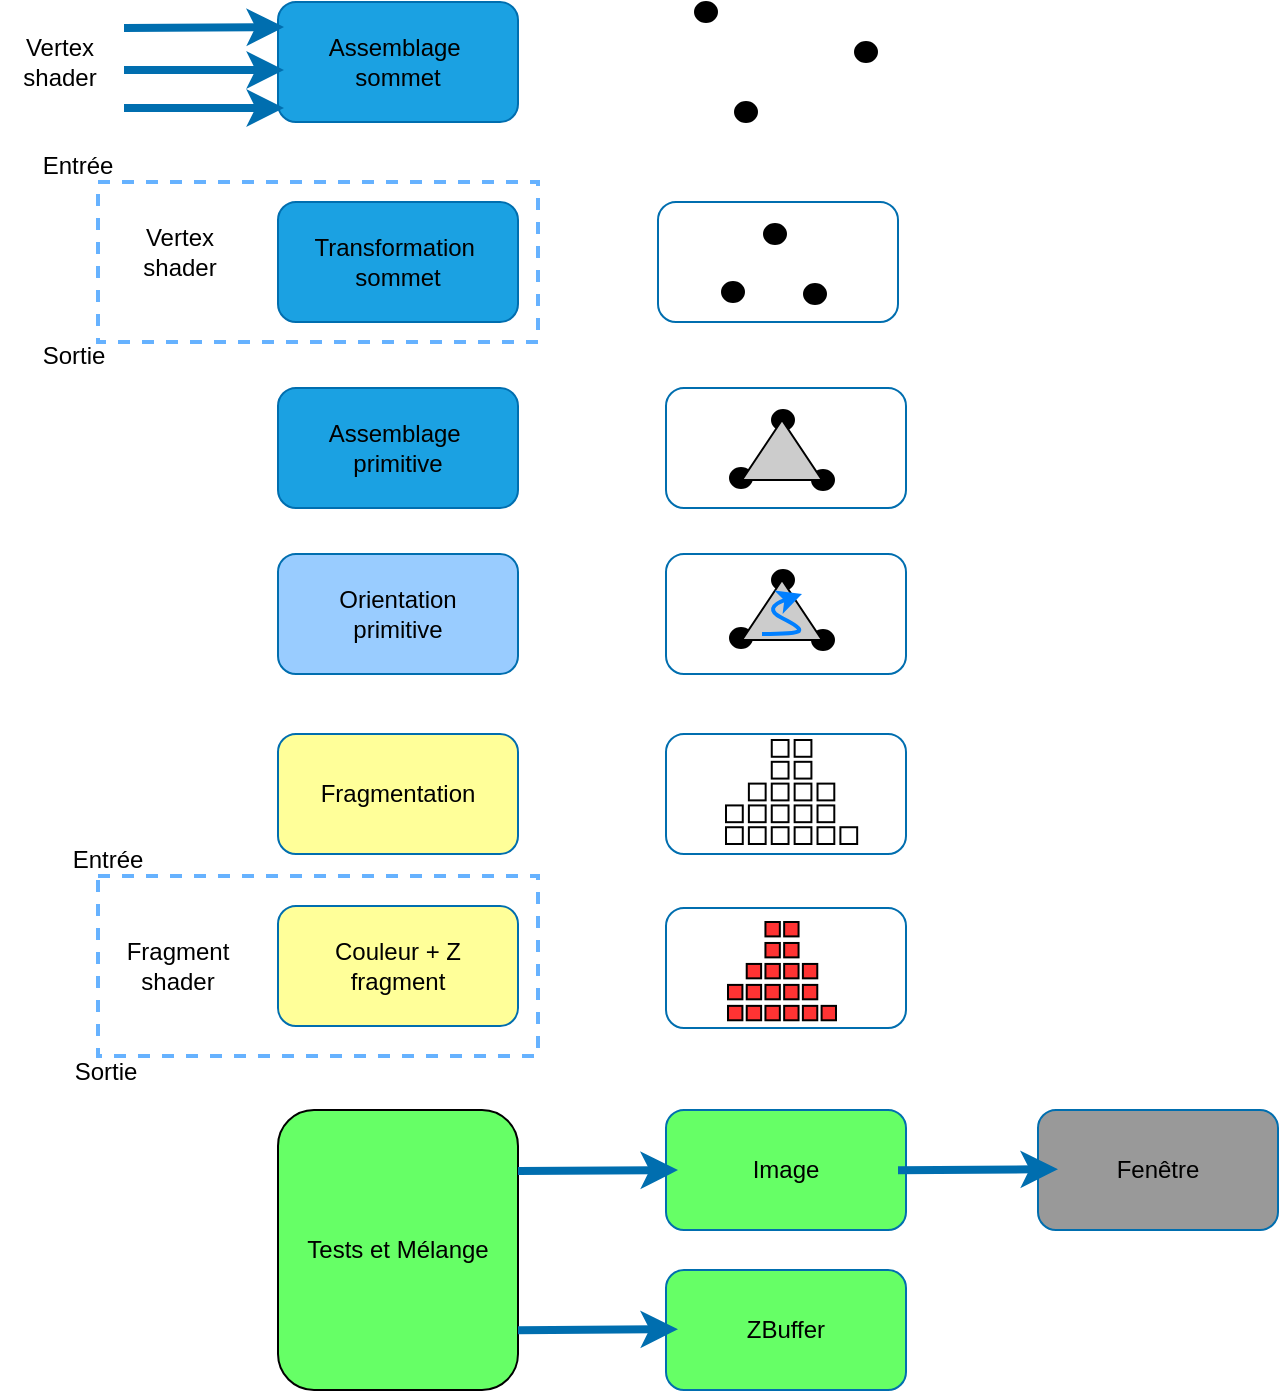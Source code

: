<mxfile version="22.0.3" type="device">
  <diagram id="C5RBs43oDa-KdzZeNtuy" name="Page-1">
    <mxGraphModel dx="1122" dy="813" grid="1" gridSize="10" guides="1" tooltips="1" connect="1" arrows="1" fold="1" page="1" pageScale="1" pageWidth="827" pageHeight="1169" math="0" shadow="0">
      <root>
        <mxCell id="WIyWlLk6GJQsqaUBKTNV-0" />
        <mxCell id="WIyWlLk6GJQsqaUBKTNV-1" parent="WIyWlLk6GJQsqaUBKTNV-0" />
        <mxCell id="WIyWlLk6GJQsqaUBKTNV-3" value="&lt;font color=&quot;#000000&quot;&gt;Assemblage&amp;nbsp;&lt;br&gt;sommet&lt;/font&gt;" style="rounded=1;whiteSpace=wrap;html=1;fontSize=12;glass=0;strokeWidth=1;shadow=0;fillColor=#1ba1e2;fontColor=#ffffff;strokeColor=#006EAF;" parent="WIyWlLk6GJQsqaUBKTNV-1" vertex="1">
          <mxGeometry x="160" y="60" width="120" height="60" as="geometry" />
        </mxCell>
        <mxCell id="WIyWlLk6GJQsqaUBKTNV-11" value="Tests et Mélange" style="rounded=1;whiteSpace=wrap;html=1;fontSize=12;glass=0;strokeWidth=1;shadow=0;fillColor=#66FF66;" parent="WIyWlLk6GJQsqaUBKTNV-1" vertex="1">
          <mxGeometry x="160" y="614" width="120" height="140" as="geometry" />
        </mxCell>
        <mxCell id="Tu8KCkuSeomywF8r2Gp_-1" value="" style="endArrow=classic;html=1;rounded=0;entryX=0;entryY=0.25;entryDx=0;entryDy=0;strokeWidth=4;fillColor=#1ba1e2;strokeColor=#006EAF;" parent="WIyWlLk6GJQsqaUBKTNV-1" edge="1">
          <mxGeometry width="50" height="50" relative="1" as="geometry">
            <mxPoint x="83" y="73" as="sourcePoint" />
            <mxPoint x="163" y="72.5" as="targetPoint" />
          </mxGeometry>
        </mxCell>
        <mxCell id="Tu8KCkuSeomywF8r2Gp_-2" value="" style="endArrow=classic;html=1;rounded=0;entryX=0;entryY=0.25;entryDx=0;entryDy=0;strokeWidth=4;fillColor=#1ba1e2;strokeColor=#006EAF;" parent="WIyWlLk6GJQsqaUBKTNV-1" edge="1">
          <mxGeometry width="50" height="50" relative="1" as="geometry">
            <mxPoint x="83" y="94" as="sourcePoint" />
            <mxPoint x="163" y="94" as="targetPoint" />
          </mxGeometry>
        </mxCell>
        <mxCell id="Tu8KCkuSeomywF8r2Gp_-3" value="" style="endArrow=classic;html=1;rounded=0;entryX=0;entryY=0.25;entryDx=0;entryDy=0;strokeWidth=4;fillColor=#1ba1e2;strokeColor=#006EAF;" parent="WIyWlLk6GJQsqaUBKTNV-1" edge="1">
          <mxGeometry width="50" height="50" relative="1" as="geometry">
            <mxPoint x="83" y="113" as="sourcePoint" />
            <mxPoint x="163" y="113" as="targetPoint" />
          </mxGeometry>
        </mxCell>
        <mxCell id="Tu8KCkuSeomywF8r2Gp_-4" value="" style="verticalLabelPosition=bottom;verticalAlign=top;html=1;shape=mxgraph.flowchart.on-page_reference;fillColor=#000000;" parent="WIyWlLk6GJQsqaUBKTNV-1" vertex="1">
          <mxGeometry x="368.5" y="60" width="11" height="10" as="geometry" />
        </mxCell>
        <mxCell id="Tu8KCkuSeomywF8r2Gp_-5" value="" style="verticalLabelPosition=bottom;verticalAlign=top;html=1;shape=mxgraph.flowchart.on-page_reference;fillColor=#000000;" parent="WIyWlLk6GJQsqaUBKTNV-1" vertex="1">
          <mxGeometry x="448.5" y="80" width="11" height="10" as="geometry" />
        </mxCell>
        <mxCell id="Tu8KCkuSeomywF8r2Gp_-6" value="" style="verticalLabelPosition=bottom;verticalAlign=top;html=1;shape=mxgraph.flowchart.on-page_reference;fillColor=#000000;" parent="WIyWlLk6GJQsqaUBKTNV-1" vertex="1">
          <mxGeometry x="388.5" y="110" width="11" height="10" as="geometry" />
        </mxCell>
        <mxCell id="Tu8KCkuSeomywF8r2Gp_-9" value="&lt;font color=&quot;#000000&quot;&gt;Transformation&amp;nbsp;&lt;br&gt;sommet&lt;/font&gt;" style="rounded=1;whiteSpace=wrap;html=1;fontSize=12;glass=0;strokeWidth=1;shadow=0;fillColor=#1ba1e2;fontColor=#ffffff;strokeColor=#006EAF;" parent="WIyWlLk6GJQsqaUBKTNV-1" vertex="1">
          <mxGeometry x="160" y="160" width="120" height="60" as="geometry" />
        </mxCell>
        <mxCell id="Tu8KCkuSeomywF8r2Gp_-10" value="&lt;font color=&quot;#000000&quot;&gt;Assemblage&amp;nbsp;&lt;br&gt;primitive&lt;br&gt;&lt;/font&gt;" style="rounded=1;whiteSpace=wrap;html=1;fontSize=12;glass=0;strokeWidth=1;shadow=0;fillColor=#1ba1e2;fontColor=#ffffff;strokeColor=#006EAF;" parent="WIyWlLk6GJQsqaUBKTNV-1" vertex="1">
          <mxGeometry x="160" y="253" width="120" height="60" as="geometry" />
        </mxCell>
        <mxCell id="Tu8KCkuSeomywF8r2Gp_-11" value="&lt;font color=&quot;#000000&quot;&gt;Orientation&lt;br&gt;primitive&lt;/font&gt;" style="rounded=1;whiteSpace=wrap;html=1;fontSize=12;glass=0;strokeWidth=1;shadow=0;fillColor=#99CCFF;fontColor=#ffffff;strokeColor=#006EAF;" parent="WIyWlLk6GJQsqaUBKTNV-1" vertex="1">
          <mxGeometry x="160" y="336" width="120" height="60" as="geometry" />
        </mxCell>
        <mxCell id="Tu8KCkuSeomywF8r2Gp_-12" value="&lt;font color=&quot;#000000&quot;&gt;Fragmentation&lt;/font&gt;" style="rounded=1;whiteSpace=wrap;html=1;fontSize=12;glass=0;strokeWidth=1;shadow=0;fillColor=#FFFF99;fontColor=#ffffff;strokeColor=#006EAF;" parent="WIyWlLk6GJQsqaUBKTNV-1" vertex="1">
          <mxGeometry x="160" y="426" width="120" height="60" as="geometry" />
        </mxCell>
        <mxCell id="Tu8KCkuSeomywF8r2Gp_-13" value="&lt;font color=&quot;#000000&quot;&gt;Couleur + Z&lt;br&gt;fragment&lt;/font&gt;" style="rounded=1;whiteSpace=wrap;html=1;fontSize=12;glass=0;strokeWidth=1;shadow=0;fillColor=#FFFF99;fontColor=#ffffff;strokeColor=#006EAF;" parent="WIyWlLk6GJQsqaUBKTNV-1" vertex="1">
          <mxGeometry x="160" y="512" width="120" height="60" as="geometry" />
        </mxCell>
        <mxCell id="Tu8KCkuSeomywF8r2Gp_-14" value="" style="rounded=1;whiteSpace=wrap;html=1;fontSize=12;glass=0;strokeWidth=1;shadow=0;fillColor=none;fontColor=#ffffff;strokeColor=#006EAF;" parent="WIyWlLk6GJQsqaUBKTNV-1" vertex="1">
          <mxGeometry x="350" y="160" width="120" height="60" as="geometry" />
        </mxCell>
        <mxCell id="Tu8KCkuSeomywF8r2Gp_-19" value="" style="rounded=1;whiteSpace=wrap;html=1;fontSize=12;glass=0;strokeWidth=1;shadow=0;fillColor=none;fontColor=#ffffff;strokeColor=#006EAF;" parent="WIyWlLk6GJQsqaUBKTNV-1" vertex="1">
          <mxGeometry x="354" y="253" width="120" height="60" as="geometry" />
        </mxCell>
        <mxCell id="Tu8KCkuSeomywF8r2Gp_-20" value="" style="rounded=1;whiteSpace=wrap;html=1;fontSize=12;glass=0;strokeWidth=1;shadow=0;fillColor=none;fontColor=#ffffff;strokeColor=#006EAF;" parent="WIyWlLk6GJQsqaUBKTNV-1" vertex="1">
          <mxGeometry x="354" y="336" width="120" height="60" as="geometry" />
        </mxCell>
        <mxCell id="Tu8KCkuSeomywF8r2Gp_-21" value="" style="rounded=1;whiteSpace=wrap;html=1;fontSize=12;glass=0;strokeWidth=1;shadow=0;fillColor=none;fontColor=#ffffff;strokeColor=#006EAF;" parent="WIyWlLk6GJQsqaUBKTNV-1" vertex="1">
          <mxGeometry x="354" y="426" width="120" height="60" as="geometry" />
        </mxCell>
        <mxCell id="Tu8KCkuSeomywF8r2Gp_-23" value="&lt;font color=&quot;#000000&quot;&gt;ZBuffer&lt;/font&gt;" style="rounded=1;whiteSpace=wrap;html=1;fontSize=12;glass=0;strokeWidth=1;shadow=0;fillColor=#66FF66;fontColor=#ffffff;strokeColor=#006EAF;" parent="WIyWlLk6GJQsqaUBKTNV-1" vertex="1">
          <mxGeometry x="354" y="694" width="120" height="60" as="geometry" />
        </mxCell>
        <mxCell id="Tu8KCkuSeomywF8r2Gp_-24" value="&lt;font color=&quot;#000000&quot;&gt;Image&lt;/font&gt;" style="rounded=1;whiteSpace=wrap;html=1;fontSize=12;glass=0;strokeWidth=1;shadow=0;fillColor=#66FF66;fontColor=#ffffff;strokeColor=#006EAF;" parent="WIyWlLk6GJQsqaUBKTNV-1" vertex="1">
          <mxGeometry x="354" y="614" width="120" height="60" as="geometry" />
        </mxCell>
        <mxCell id="Tu8KCkuSeomywF8r2Gp_-26" value="&lt;font color=&quot;#000000&quot;&gt;Fenêtre&lt;/font&gt;" style="rounded=1;whiteSpace=wrap;html=1;fontSize=12;glass=0;strokeWidth=1;shadow=0;fillColor=#999999;fontColor=#ffffff;strokeColor=#006EAF;" parent="WIyWlLk6GJQsqaUBKTNV-1" vertex="1">
          <mxGeometry x="540" y="614" width="120" height="60" as="geometry" />
        </mxCell>
        <mxCell id="Tu8KCkuSeomywF8r2Gp_-27" value="" style="endArrow=classic;html=1;rounded=0;entryX=0;entryY=0.25;entryDx=0;entryDy=0;strokeWidth=4;fillColor=#1ba1e2;strokeColor=#006EAF;" parent="WIyWlLk6GJQsqaUBKTNV-1" edge="1">
          <mxGeometry width="50" height="50" relative="1" as="geometry">
            <mxPoint x="280" y="644.5" as="sourcePoint" />
            <mxPoint x="360" y="644" as="targetPoint" />
          </mxGeometry>
        </mxCell>
        <mxCell id="Tu8KCkuSeomywF8r2Gp_-29" value="" style="rounded=0;whiteSpace=wrap;html=1;fillColor=none;dashed=1;strokeColor=#66B2FF;strokeWidth=2;" parent="WIyWlLk6GJQsqaUBKTNV-1" vertex="1">
          <mxGeometry x="70" y="150" width="220" height="80" as="geometry" />
        </mxCell>
        <mxCell id="Tu8KCkuSeomywF8r2Gp_-30" value="Vertex&lt;br&gt;shader" style="text;html=1;strokeColor=none;fillColor=none;align=center;verticalAlign=middle;whiteSpace=wrap;rounded=0;" parent="WIyWlLk6GJQsqaUBKTNV-1" vertex="1">
          <mxGeometry x="81" y="170" width="60" height="30" as="geometry" />
        </mxCell>
        <mxCell id="Tu8KCkuSeomywF8r2Gp_-32" value="Fragment&lt;br&gt;shader" style="text;html=1;strokeColor=none;fillColor=none;align=center;verticalAlign=middle;whiteSpace=wrap;rounded=0;" parent="WIyWlLk6GJQsqaUBKTNV-1" vertex="1">
          <mxGeometry x="80" y="527" width="60" height="30" as="geometry" />
        </mxCell>
        <mxCell id="Tu8KCkuSeomywF8r2Gp_-33" value="" style="rounded=0;whiteSpace=wrap;html=1;fillColor=none;dashed=1;strokeColor=#66B2FF;strokeWidth=2;" parent="WIyWlLk6GJQsqaUBKTNV-1" vertex="1">
          <mxGeometry x="70" y="497" width="220" height="90" as="geometry" />
        </mxCell>
        <mxCell id="Tu8KCkuSeomywF8r2Gp_-35" value="" style="verticalLabelPosition=bottom;verticalAlign=top;html=1;shape=mxgraph.flowchart.on-page_reference;fillColor=#000000;" parent="WIyWlLk6GJQsqaUBKTNV-1" vertex="1">
          <mxGeometry x="407" y="264" width="11" height="10" as="geometry" />
        </mxCell>
        <mxCell id="Tu8KCkuSeomywF8r2Gp_-36" value="" style="verticalLabelPosition=bottom;verticalAlign=top;html=1;shape=mxgraph.flowchart.on-page_reference;fillColor=#000000;" parent="WIyWlLk6GJQsqaUBKTNV-1" vertex="1">
          <mxGeometry x="427" y="294" width="11" height="10" as="geometry" />
        </mxCell>
        <mxCell id="Tu8KCkuSeomywF8r2Gp_-37" value="" style="verticalLabelPosition=bottom;verticalAlign=top;html=1;shape=mxgraph.flowchart.on-page_reference;fillColor=#000000;" parent="WIyWlLk6GJQsqaUBKTNV-1" vertex="1">
          <mxGeometry x="386" y="293" width="11" height="10" as="geometry" />
        </mxCell>
        <mxCell id="Tu8KCkuSeomywF8r2Gp_-44" value="" style="endArrow=classic;html=1;rounded=0;entryX=0;entryY=0.25;entryDx=0;entryDy=0;strokeWidth=4;fillColor=#1ba1e2;strokeColor=#006EAF;" parent="WIyWlLk6GJQsqaUBKTNV-1" edge="1">
          <mxGeometry width="50" height="50" relative="1" as="geometry">
            <mxPoint x="280" y="724.08" as="sourcePoint" />
            <mxPoint x="360" y="723.58" as="targetPoint" />
          </mxGeometry>
        </mxCell>
        <mxCell id="Tu8KCkuSeomywF8r2Gp_-45" value="" style="endArrow=classic;html=1;rounded=0;entryX=0;entryY=0.25;entryDx=0;entryDy=0;strokeWidth=4;fillColor=#1ba1e2;strokeColor=#006EAF;" parent="WIyWlLk6GJQsqaUBKTNV-1" edge="1">
          <mxGeometry width="50" height="50" relative="1" as="geometry">
            <mxPoint x="470" y="644.08" as="sourcePoint" />
            <mxPoint x="550" y="643.58" as="targetPoint" />
          </mxGeometry>
        </mxCell>
        <mxCell id="Tu8KCkuSeomywF8r2Gp_-46" value="Vertex&lt;br&gt;shader" style="text;html=1;strokeColor=none;fillColor=none;align=center;verticalAlign=middle;whiteSpace=wrap;rounded=0;" parent="WIyWlLk6GJQsqaUBKTNV-1" vertex="1">
          <mxGeometry x="21" y="75" width="60" height="30" as="geometry" />
        </mxCell>
        <mxCell id="Tu8KCkuSeomywF8r2Gp_-47" value="Entrée" style="text;html=1;strokeColor=none;fillColor=none;align=center;verticalAlign=middle;whiteSpace=wrap;rounded=0;" parent="WIyWlLk6GJQsqaUBKTNV-1" vertex="1">
          <mxGeometry x="30" y="128" width="60" height="28" as="geometry" />
        </mxCell>
        <mxCell id="Tu8KCkuSeomywF8r2Gp_-48" value="Sortie" style="text;html=1;strokeColor=none;fillColor=none;align=center;verticalAlign=middle;whiteSpace=wrap;rounded=0;" parent="WIyWlLk6GJQsqaUBKTNV-1" vertex="1">
          <mxGeometry x="28" y="222" width="60" height="30" as="geometry" />
        </mxCell>
        <mxCell id="Tu8KCkuSeomywF8r2Gp_-49" value="Entrée" style="text;html=1;strokeColor=none;fillColor=none;align=center;verticalAlign=middle;whiteSpace=wrap;rounded=0;" parent="WIyWlLk6GJQsqaUBKTNV-1" vertex="1">
          <mxGeometry x="45" y="474" width="60" height="30" as="geometry" />
        </mxCell>
        <mxCell id="Tu8KCkuSeomywF8r2Gp_-50" value="Sortie" style="text;html=1;strokeColor=none;fillColor=none;align=center;verticalAlign=middle;whiteSpace=wrap;rounded=0;" parent="WIyWlLk6GJQsqaUBKTNV-1" vertex="1">
          <mxGeometry x="44" y="580" width="60" height="30" as="geometry" />
        </mxCell>
        <mxCell id="Tu8KCkuSeomywF8r2Gp_-52" value="" style="triangle;whiteSpace=wrap;html=1;rotation=-90;fillColor=#CCCCCC;" parent="WIyWlLk6GJQsqaUBKTNV-1" vertex="1">
          <mxGeometry x="397" y="264" width="30" height="40" as="geometry" />
        </mxCell>
        <mxCell id="Tu8KCkuSeomywF8r2Gp_-57" value="" style="verticalLabelPosition=bottom;verticalAlign=top;html=1;shape=mxgraph.flowchart.on-page_reference;fillColor=#000000;" parent="WIyWlLk6GJQsqaUBKTNV-1" vertex="1">
          <mxGeometry x="407" y="344" width="11" height="10" as="geometry" />
        </mxCell>
        <mxCell id="Tu8KCkuSeomywF8r2Gp_-58" value="" style="verticalLabelPosition=bottom;verticalAlign=top;html=1;shape=mxgraph.flowchart.on-page_reference;fillColor=#000000;" parent="WIyWlLk6GJQsqaUBKTNV-1" vertex="1">
          <mxGeometry x="427" y="374" width="11" height="10" as="geometry" />
        </mxCell>
        <mxCell id="Tu8KCkuSeomywF8r2Gp_-59" value="" style="verticalLabelPosition=bottom;verticalAlign=top;html=1;shape=mxgraph.flowchart.on-page_reference;fillColor=#000000;" parent="WIyWlLk6GJQsqaUBKTNV-1" vertex="1">
          <mxGeometry x="386" y="373" width="11" height="10" as="geometry" />
        </mxCell>
        <mxCell id="Tu8KCkuSeomywF8r2Gp_-60" value="" style="triangle;whiteSpace=wrap;html=1;rotation=-90;fillColor=#CCCCCC;" parent="WIyWlLk6GJQsqaUBKTNV-1" vertex="1">
          <mxGeometry x="397" y="344" width="30" height="40" as="geometry" />
        </mxCell>
        <mxCell id="Tu8KCkuSeomywF8r2Gp_-63" value="" style="verticalLabelPosition=bottom;verticalAlign=top;html=1;shape=mxgraph.flowchart.on-page_reference;fillColor=#000000;" parent="WIyWlLk6GJQsqaUBKTNV-1" vertex="1">
          <mxGeometry x="403" y="171" width="11" height="10" as="geometry" />
        </mxCell>
        <mxCell id="Tu8KCkuSeomywF8r2Gp_-64" value="" style="verticalLabelPosition=bottom;verticalAlign=top;html=1;shape=mxgraph.flowchart.on-page_reference;fillColor=#000000;" parent="WIyWlLk6GJQsqaUBKTNV-1" vertex="1">
          <mxGeometry x="423" y="201" width="11" height="10" as="geometry" />
        </mxCell>
        <mxCell id="Tu8KCkuSeomywF8r2Gp_-65" value="" style="verticalLabelPosition=bottom;verticalAlign=top;html=1;shape=mxgraph.flowchart.on-page_reference;fillColor=#000000;" parent="WIyWlLk6GJQsqaUBKTNV-1" vertex="1">
          <mxGeometry x="382" y="200" width="11" height="10" as="geometry" />
        </mxCell>
        <mxCell id="Tu8KCkuSeomywF8r2Gp_-22" value="" style="rounded=1;whiteSpace=wrap;html=1;fontSize=12;glass=0;strokeWidth=1;shadow=0;fillColor=none;fontColor=#ffffff;strokeColor=#006EAF;" parent="WIyWlLk6GJQsqaUBKTNV-1" vertex="1">
          <mxGeometry x="354" y="513" width="120" height="60" as="geometry" />
        </mxCell>
        <mxCell id="Tu8KCkuSeomywF8r2Gp_-107" value="" style="group" parent="WIyWlLk6GJQsqaUBKTNV-1" vertex="1" connectable="0">
          <mxGeometry x="385" y="520" width="54" height="50" as="geometry" />
        </mxCell>
        <mxCell id="Tu8KCkuSeomywF8r2Gp_-86" value="" style="whiteSpace=wrap;html=1;aspect=fixed;fillColor=#FF3333;" parent="Tu8KCkuSeomywF8r2Gp_-107" vertex="1">
          <mxGeometry x="18.72" width="7.2" height="7.2" as="geometry" />
        </mxCell>
        <mxCell id="Tu8KCkuSeomywF8r2Gp_-87" value="" style="whiteSpace=wrap;html=1;aspect=fixed;fillColor=#FF3333;" parent="Tu8KCkuSeomywF8r2Gp_-107" vertex="1">
          <mxGeometry x="28.08" width="7.2" height="7.2" as="geometry" />
        </mxCell>
        <mxCell id="Tu8KCkuSeomywF8r2Gp_-88" value="" style="whiteSpace=wrap;html=1;aspect=fixed;fillColor=#FF3333;" parent="Tu8KCkuSeomywF8r2Gp_-107" vertex="1">
          <mxGeometry x="18.72" y="10.484" width="7.2" height="7.2" as="geometry" />
        </mxCell>
        <mxCell id="Tu8KCkuSeomywF8r2Gp_-89" value="" style="whiteSpace=wrap;html=1;aspect=fixed;fillColor=#FF3333;" parent="Tu8KCkuSeomywF8r2Gp_-107" vertex="1">
          <mxGeometry x="28.08" y="10.484" width="7.2" height="7.2" as="geometry" />
        </mxCell>
        <mxCell id="Tu8KCkuSeomywF8r2Gp_-90" value="" style="whiteSpace=wrap;html=1;aspect=fixed;fillColor=#FF3333;" parent="Tu8KCkuSeomywF8r2Gp_-107" vertex="1">
          <mxGeometry x="9.36" y="20.968" width="7.2" height="7.2" as="geometry" />
        </mxCell>
        <mxCell id="Tu8KCkuSeomywF8r2Gp_-91" value="" style="whiteSpace=wrap;html=1;aspect=fixed;fillColor=#FF3333;" parent="Tu8KCkuSeomywF8r2Gp_-107" vertex="1">
          <mxGeometry x="18.72" y="20.968" width="7.2" height="7.2" as="geometry" />
        </mxCell>
        <mxCell id="Tu8KCkuSeomywF8r2Gp_-92" value="" style="whiteSpace=wrap;html=1;aspect=fixed;fillColor=#FF3333;" parent="Tu8KCkuSeomywF8r2Gp_-107" vertex="1">
          <mxGeometry x="28.08" y="20.968" width="7.2" height="7.2" as="geometry" />
        </mxCell>
        <mxCell id="Tu8KCkuSeomywF8r2Gp_-93" value="" style="whiteSpace=wrap;html=1;aspect=fixed;fillColor=#FF3333;" parent="Tu8KCkuSeomywF8r2Gp_-107" vertex="1">
          <mxGeometry x="37.44" y="20.968" width="7.2" height="7.2" as="geometry" />
        </mxCell>
        <mxCell id="Tu8KCkuSeomywF8r2Gp_-94" value="" style="whiteSpace=wrap;html=1;aspect=fixed;fillColor=#FF3333;" parent="Tu8KCkuSeomywF8r2Gp_-107" vertex="1">
          <mxGeometry x="9.36" y="31.452" width="7.2" height="7.2" as="geometry" />
        </mxCell>
        <mxCell id="Tu8KCkuSeomywF8r2Gp_-95" value="" style="whiteSpace=wrap;html=1;aspect=fixed;fillColor=#FF3333;" parent="Tu8KCkuSeomywF8r2Gp_-107" vertex="1">
          <mxGeometry x="18.72" y="31.452" width="7.2" height="7.2" as="geometry" />
        </mxCell>
        <mxCell id="Tu8KCkuSeomywF8r2Gp_-96" value="" style="whiteSpace=wrap;html=1;aspect=fixed;fillColor=#FF3333;" parent="Tu8KCkuSeomywF8r2Gp_-107" vertex="1">
          <mxGeometry x="28.08" y="31.452" width="7.2" height="7.2" as="geometry" />
        </mxCell>
        <mxCell id="Tu8KCkuSeomywF8r2Gp_-97" value="" style="whiteSpace=wrap;html=1;aspect=fixed;fillColor=#FF3333;" parent="Tu8KCkuSeomywF8r2Gp_-107" vertex="1">
          <mxGeometry x="37.44" y="31.452" width="7.2" height="7.2" as="geometry" />
        </mxCell>
        <mxCell id="Tu8KCkuSeomywF8r2Gp_-98" value="" style="whiteSpace=wrap;html=1;aspect=fixed;fillColor=#FF3333;" parent="Tu8KCkuSeomywF8r2Gp_-107" vertex="1">
          <mxGeometry x="9.36" y="41.935" width="7.2" height="7.2" as="geometry" />
        </mxCell>
        <mxCell id="Tu8KCkuSeomywF8r2Gp_-99" value="" style="whiteSpace=wrap;html=1;aspect=fixed;fillColor=#FF3333;" parent="Tu8KCkuSeomywF8r2Gp_-107" vertex="1">
          <mxGeometry x="18.72" y="41.935" width="7.2" height="7.2" as="geometry" />
        </mxCell>
        <mxCell id="Tu8KCkuSeomywF8r2Gp_-100" value="" style="whiteSpace=wrap;html=1;aspect=fixed;fillColor=#FF3333;" parent="Tu8KCkuSeomywF8r2Gp_-107" vertex="1">
          <mxGeometry x="28.08" y="41.935" width="7.2" height="7.2" as="geometry" />
        </mxCell>
        <mxCell id="Tu8KCkuSeomywF8r2Gp_-101" value="" style="whiteSpace=wrap;html=1;aspect=fixed;fillColor=#FF3333;" parent="Tu8KCkuSeomywF8r2Gp_-107" vertex="1">
          <mxGeometry x="37.44" y="41.935" width="7.2" height="7.2" as="geometry" />
        </mxCell>
        <mxCell id="Tu8KCkuSeomywF8r2Gp_-102" value="" style="whiteSpace=wrap;html=1;aspect=fixed;fillColor=#FF3333;" parent="Tu8KCkuSeomywF8r2Gp_-107" vertex="1">
          <mxGeometry y="41.935" width="7.2" height="7.2" as="geometry" />
        </mxCell>
        <mxCell id="Tu8KCkuSeomywF8r2Gp_-103" value="" style="whiteSpace=wrap;html=1;aspect=fixed;fillColor=#FF3333;" parent="Tu8KCkuSeomywF8r2Gp_-107" vertex="1">
          <mxGeometry y="31.452" width="7.2" height="7.2" as="geometry" />
        </mxCell>
        <mxCell id="Tu8KCkuSeomywF8r2Gp_-104" value="" style="whiteSpace=wrap;html=1;aspect=fixed;fillColor=#FF3333;" parent="Tu8KCkuSeomywF8r2Gp_-107" vertex="1">
          <mxGeometry x="46.8" y="41.935" width="7.2" height="7.2" as="geometry" />
        </mxCell>
        <mxCell id="Tu8KCkuSeomywF8r2Gp_-108" value="" style="group" parent="WIyWlLk6GJQsqaUBKTNV-1" vertex="1" connectable="0">
          <mxGeometry x="384" y="429" width="66" height="52" as="geometry" />
        </mxCell>
        <mxCell id="Tu8KCkuSeomywF8r2Gp_-67" value="" style="whiteSpace=wrap;html=1;aspect=fixed;" parent="Tu8KCkuSeomywF8r2Gp_-108" vertex="1">
          <mxGeometry x="22.88" width="8.387" height="8.387" as="geometry" />
        </mxCell>
        <mxCell id="Tu8KCkuSeomywF8r2Gp_-68" value="" style="whiteSpace=wrap;html=1;aspect=fixed;" parent="Tu8KCkuSeomywF8r2Gp_-108" vertex="1">
          <mxGeometry x="34.32" width="8.387" height="8.387" as="geometry" />
        </mxCell>
        <mxCell id="Tu8KCkuSeomywF8r2Gp_-69" value="" style="whiteSpace=wrap;html=1;aspect=fixed;" parent="Tu8KCkuSeomywF8r2Gp_-108" vertex="1">
          <mxGeometry x="22.88" y="10.903" width="8.387" height="8.387" as="geometry" />
        </mxCell>
        <mxCell id="Tu8KCkuSeomywF8r2Gp_-70" value="" style="whiteSpace=wrap;html=1;aspect=fixed;" parent="Tu8KCkuSeomywF8r2Gp_-108" vertex="1">
          <mxGeometry x="34.32" y="10.903" width="8.387" height="8.387" as="geometry" />
        </mxCell>
        <mxCell id="Tu8KCkuSeomywF8r2Gp_-71" value="" style="whiteSpace=wrap;html=1;aspect=fixed;" parent="Tu8KCkuSeomywF8r2Gp_-108" vertex="1">
          <mxGeometry x="11.44" y="21.806" width="8.387" height="8.387" as="geometry" />
        </mxCell>
        <mxCell id="Tu8KCkuSeomywF8r2Gp_-72" value="" style="whiteSpace=wrap;html=1;aspect=fixed;" parent="Tu8KCkuSeomywF8r2Gp_-108" vertex="1">
          <mxGeometry x="22.88" y="21.806" width="8.387" height="8.387" as="geometry" />
        </mxCell>
        <mxCell id="Tu8KCkuSeomywF8r2Gp_-73" value="" style="whiteSpace=wrap;html=1;aspect=fixed;" parent="Tu8KCkuSeomywF8r2Gp_-108" vertex="1">
          <mxGeometry x="34.32" y="21.806" width="8.387" height="8.387" as="geometry" />
        </mxCell>
        <mxCell id="Tu8KCkuSeomywF8r2Gp_-74" value="" style="whiteSpace=wrap;html=1;aspect=fixed;" parent="Tu8KCkuSeomywF8r2Gp_-108" vertex="1">
          <mxGeometry x="45.76" y="21.806" width="8.387" height="8.387" as="geometry" />
        </mxCell>
        <mxCell id="Tu8KCkuSeomywF8r2Gp_-75" value="" style="whiteSpace=wrap;html=1;aspect=fixed;" parent="Tu8KCkuSeomywF8r2Gp_-108" vertex="1">
          <mxGeometry x="11.44" y="32.71" width="8.387" height="8.387" as="geometry" />
        </mxCell>
        <mxCell id="Tu8KCkuSeomywF8r2Gp_-76" value="" style="whiteSpace=wrap;html=1;aspect=fixed;" parent="Tu8KCkuSeomywF8r2Gp_-108" vertex="1">
          <mxGeometry x="22.88" y="32.71" width="8.387" height="8.387" as="geometry" />
        </mxCell>
        <mxCell id="Tu8KCkuSeomywF8r2Gp_-77" value="" style="whiteSpace=wrap;html=1;aspect=fixed;" parent="Tu8KCkuSeomywF8r2Gp_-108" vertex="1">
          <mxGeometry x="34.32" y="32.71" width="8.387" height="8.387" as="geometry" />
        </mxCell>
        <mxCell id="Tu8KCkuSeomywF8r2Gp_-78" value="" style="whiteSpace=wrap;html=1;aspect=fixed;" parent="Tu8KCkuSeomywF8r2Gp_-108" vertex="1">
          <mxGeometry x="45.76" y="32.71" width="8.387" height="8.387" as="geometry" />
        </mxCell>
        <mxCell id="Tu8KCkuSeomywF8r2Gp_-79" value="" style="whiteSpace=wrap;html=1;aspect=fixed;" parent="Tu8KCkuSeomywF8r2Gp_-108" vertex="1">
          <mxGeometry x="11.44" y="43.613" width="8.387" height="8.387" as="geometry" />
        </mxCell>
        <mxCell id="Tu8KCkuSeomywF8r2Gp_-80" value="" style="whiteSpace=wrap;html=1;aspect=fixed;" parent="Tu8KCkuSeomywF8r2Gp_-108" vertex="1">
          <mxGeometry x="22.88" y="43.613" width="8.387" height="8.387" as="geometry" />
        </mxCell>
        <mxCell id="Tu8KCkuSeomywF8r2Gp_-81" value="" style="whiteSpace=wrap;html=1;aspect=fixed;" parent="Tu8KCkuSeomywF8r2Gp_-108" vertex="1">
          <mxGeometry x="34.32" y="43.613" width="8.387" height="8.387" as="geometry" />
        </mxCell>
        <mxCell id="Tu8KCkuSeomywF8r2Gp_-82" value="" style="whiteSpace=wrap;html=1;aspect=fixed;" parent="Tu8KCkuSeomywF8r2Gp_-108" vertex="1">
          <mxGeometry x="45.76" y="43.613" width="8.387" height="8.387" as="geometry" />
        </mxCell>
        <mxCell id="Tu8KCkuSeomywF8r2Gp_-83" value="" style="whiteSpace=wrap;html=1;aspect=fixed;" parent="Tu8KCkuSeomywF8r2Gp_-108" vertex="1">
          <mxGeometry y="43.613" width="8.387" height="8.387" as="geometry" />
        </mxCell>
        <mxCell id="Tu8KCkuSeomywF8r2Gp_-84" value="" style="whiteSpace=wrap;html=1;aspect=fixed;" parent="Tu8KCkuSeomywF8r2Gp_-108" vertex="1">
          <mxGeometry y="32.71" width="8.387" height="8.387" as="geometry" />
        </mxCell>
        <mxCell id="Tu8KCkuSeomywF8r2Gp_-85" value="" style="whiteSpace=wrap;html=1;aspect=fixed;" parent="Tu8KCkuSeomywF8r2Gp_-108" vertex="1">
          <mxGeometry x="57.2" y="43.613" width="8.387" height="8.387" as="geometry" />
        </mxCell>
        <mxCell id="Tu8KCkuSeomywF8r2Gp_-111" value="" style="curved=1;endArrow=classic;html=1;rounded=0;strokeColor=#007FFF;strokeWidth=2;" parent="WIyWlLk6GJQsqaUBKTNV-1" edge="1">
          <mxGeometry width="50" height="50" relative="1" as="geometry">
            <mxPoint x="402" y="376" as="sourcePoint" />
            <mxPoint x="422" y="356" as="targetPoint" />
            <Array as="points">
              <mxPoint x="419" y="376" />
              <mxPoint x="422" y="373" />
              <mxPoint x="402" y="363" />
            </Array>
          </mxGeometry>
        </mxCell>
      </root>
    </mxGraphModel>
  </diagram>
</mxfile>
